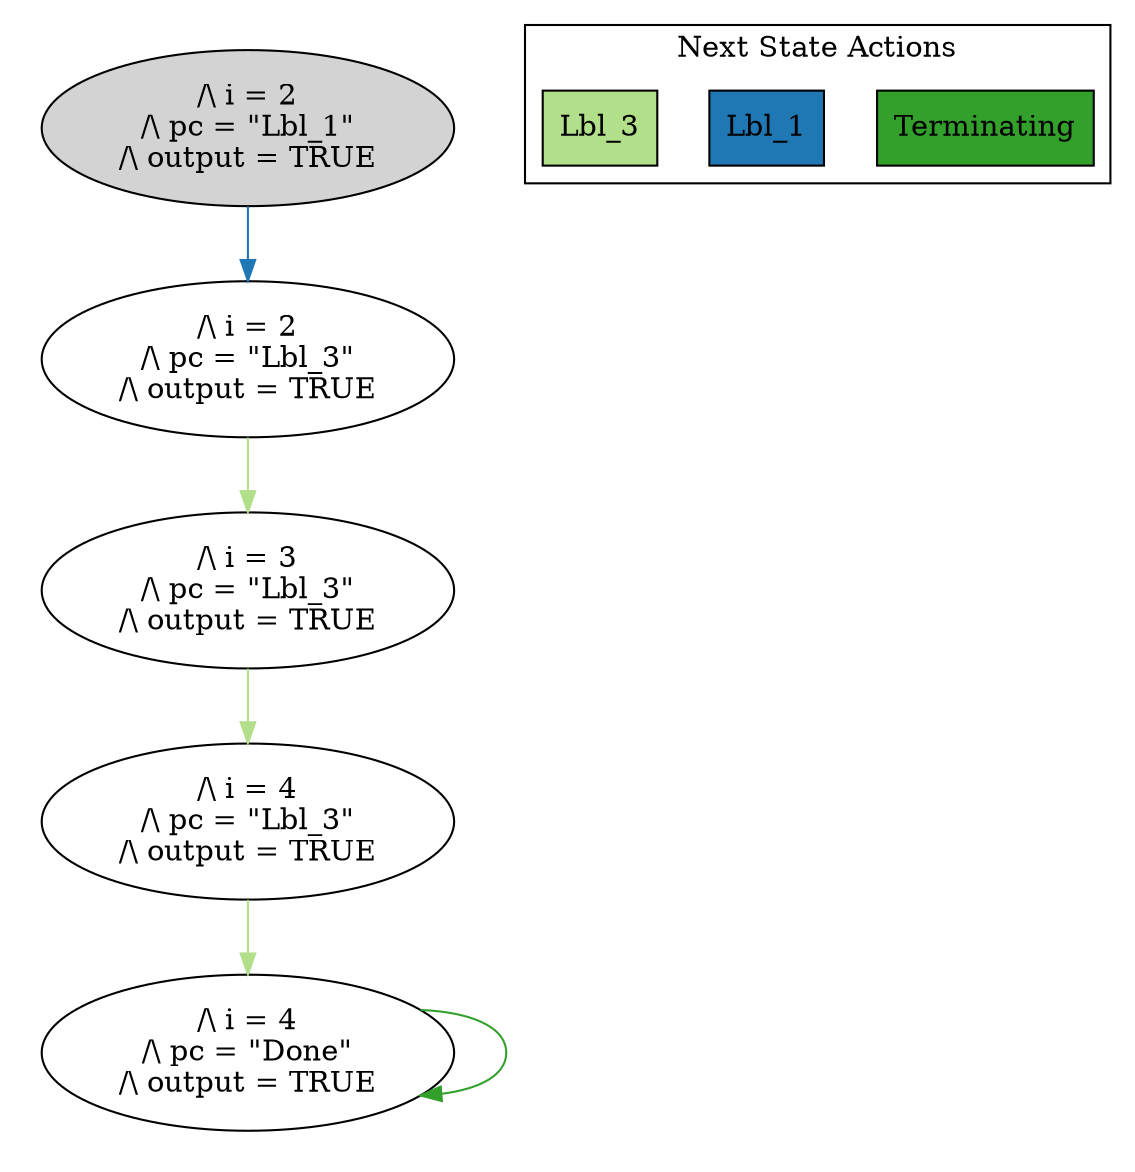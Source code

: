 strict digraph DiskGraph {
edge [colorscheme="paired12"]
nodesep=0.35;
subgraph cluster_graph {
color="white";
7863957885114630281 [label="/\\ i = 2\n/\\ pc = \"Lbl_1\"\n/\\ output = TRUE",style = filled]
7863957885114630281 -> 7369522022598946556 [label="",color="2",fontcolor="2"];
7369522022598946556 [label="/\\ i = 2\n/\\ pc = \"Lbl_3\"\n/\\ output = TRUE"];
7369522022598946556 -> 2989973647553244775 [label="",color="3",fontcolor="3"];
2989973647553244775 [label="/\\ i = 3\n/\\ pc = \"Lbl_3\"\n/\\ output = TRUE"];
2989973647553244775 -> -3229248209418622237 [label="",color="3",fontcolor="3"];
-3229248209418622237 [label="/\\ i = 4\n/\\ pc = \"Lbl_3\"\n/\\ output = TRUE"];
-3229248209418622237 -> -2734048360066733231 [label="",color="3",fontcolor="3"];
-2734048360066733231 [label="/\\ i = 4\n/\\ pc = \"Done\"\n/\\ output = TRUE"];
-2734048360066733231 -> -2734048360066733231 [label="",color="4",fontcolor="4"];
{rank = same; 7863957885114630281;}
{rank = same; 7369522022598946556;}
{rank = same; 2989973647553244775;}
{rank = same; -3229248209418622237;}
{rank = same; -2734048360066733231;}
}
subgraph cluster_legend {graph[style=bold];label = "Next State Actions" style="solid"
node [ labeljust="l",colorscheme="paired12",style=filled,shape=record ]
Terminating [label="Terminating",fillcolor=4]
Lbl_1 [label="Lbl_1",fillcolor=2]
Lbl_3 [label="Lbl_3",fillcolor=3]
}}